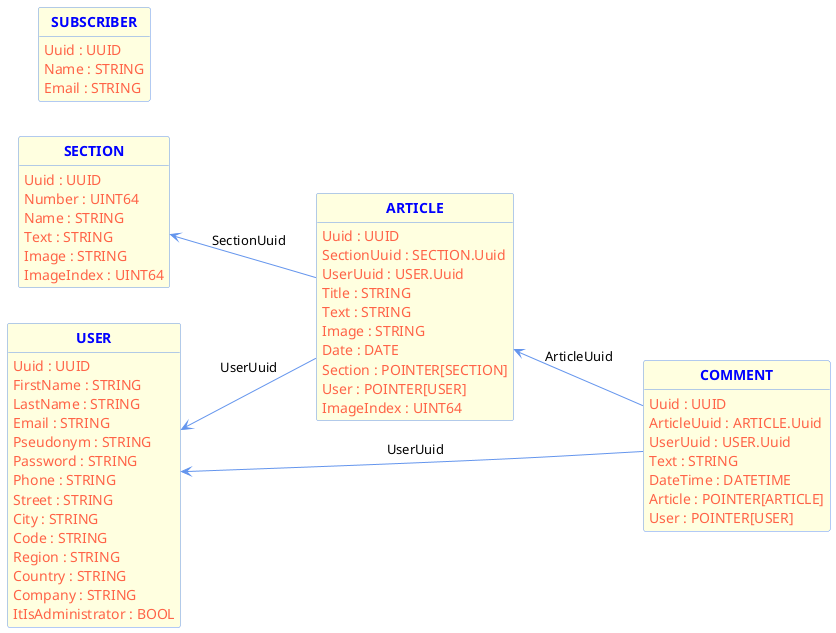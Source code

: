 @startuml
skinparam shadowing false
skinparam classAttributeIconSize 0
skinparam classAttributeFontColor tomato
skinparam classFontStyle bold
skinparam classFontColor blue
skinparam classBackgroundColor lightyellow
skinparam classBorderColor cornflowerblue
skinparam arrowColor cornflowerblue
hide circle
hide methods
left to right direction

class SECTION {
    Uuid : UUID
    Number : UINT64
    Name : STRING
    Text : STRING
    Image : STRING
    ImageIndex : UINT64
}

class USER {
    Uuid : UUID
    FirstName : STRING
    LastName : STRING
    Email : STRING
    Pseudonym : STRING
    Password : STRING
    Phone : STRING
    Street : STRING
    City : STRING
    Code : STRING
    Region : STRING
    Country : STRING
    Company : STRING
    ItIsAdministrator : BOOL
}

class ARTICLE {
    Uuid : UUID
    SectionUuid : SECTION.Uuid
    UserUuid : USER.Uuid
    Title : STRING
    Text : STRING
    Image : STRING
    Date : DATE
    Section : POINTER[SECTION]
    User : POINTER[USER]
    ImageIndex : UINT64
}

class COMMENT {
    Uuid : UUID
    ArticleUuid : ARTICLE.Uuid
    UserUuid : USER.Uuid
    Text : STRING
    DateTime : DATETIME
    Article : POINTER[ARTICLE]
    User : POINTER[USER]
}

class SUBSCRIBER {
    Uuid : UUID
    Name : STRING
    Email : STRING
}

SECTION <-- ARTICLE : SectionUuid

USER <-- ARTICLE : UserUuid

ARTICLE <-- COMMENT : ArticleUuid

USER <-- COMMENT : UserUuid

@enduml

